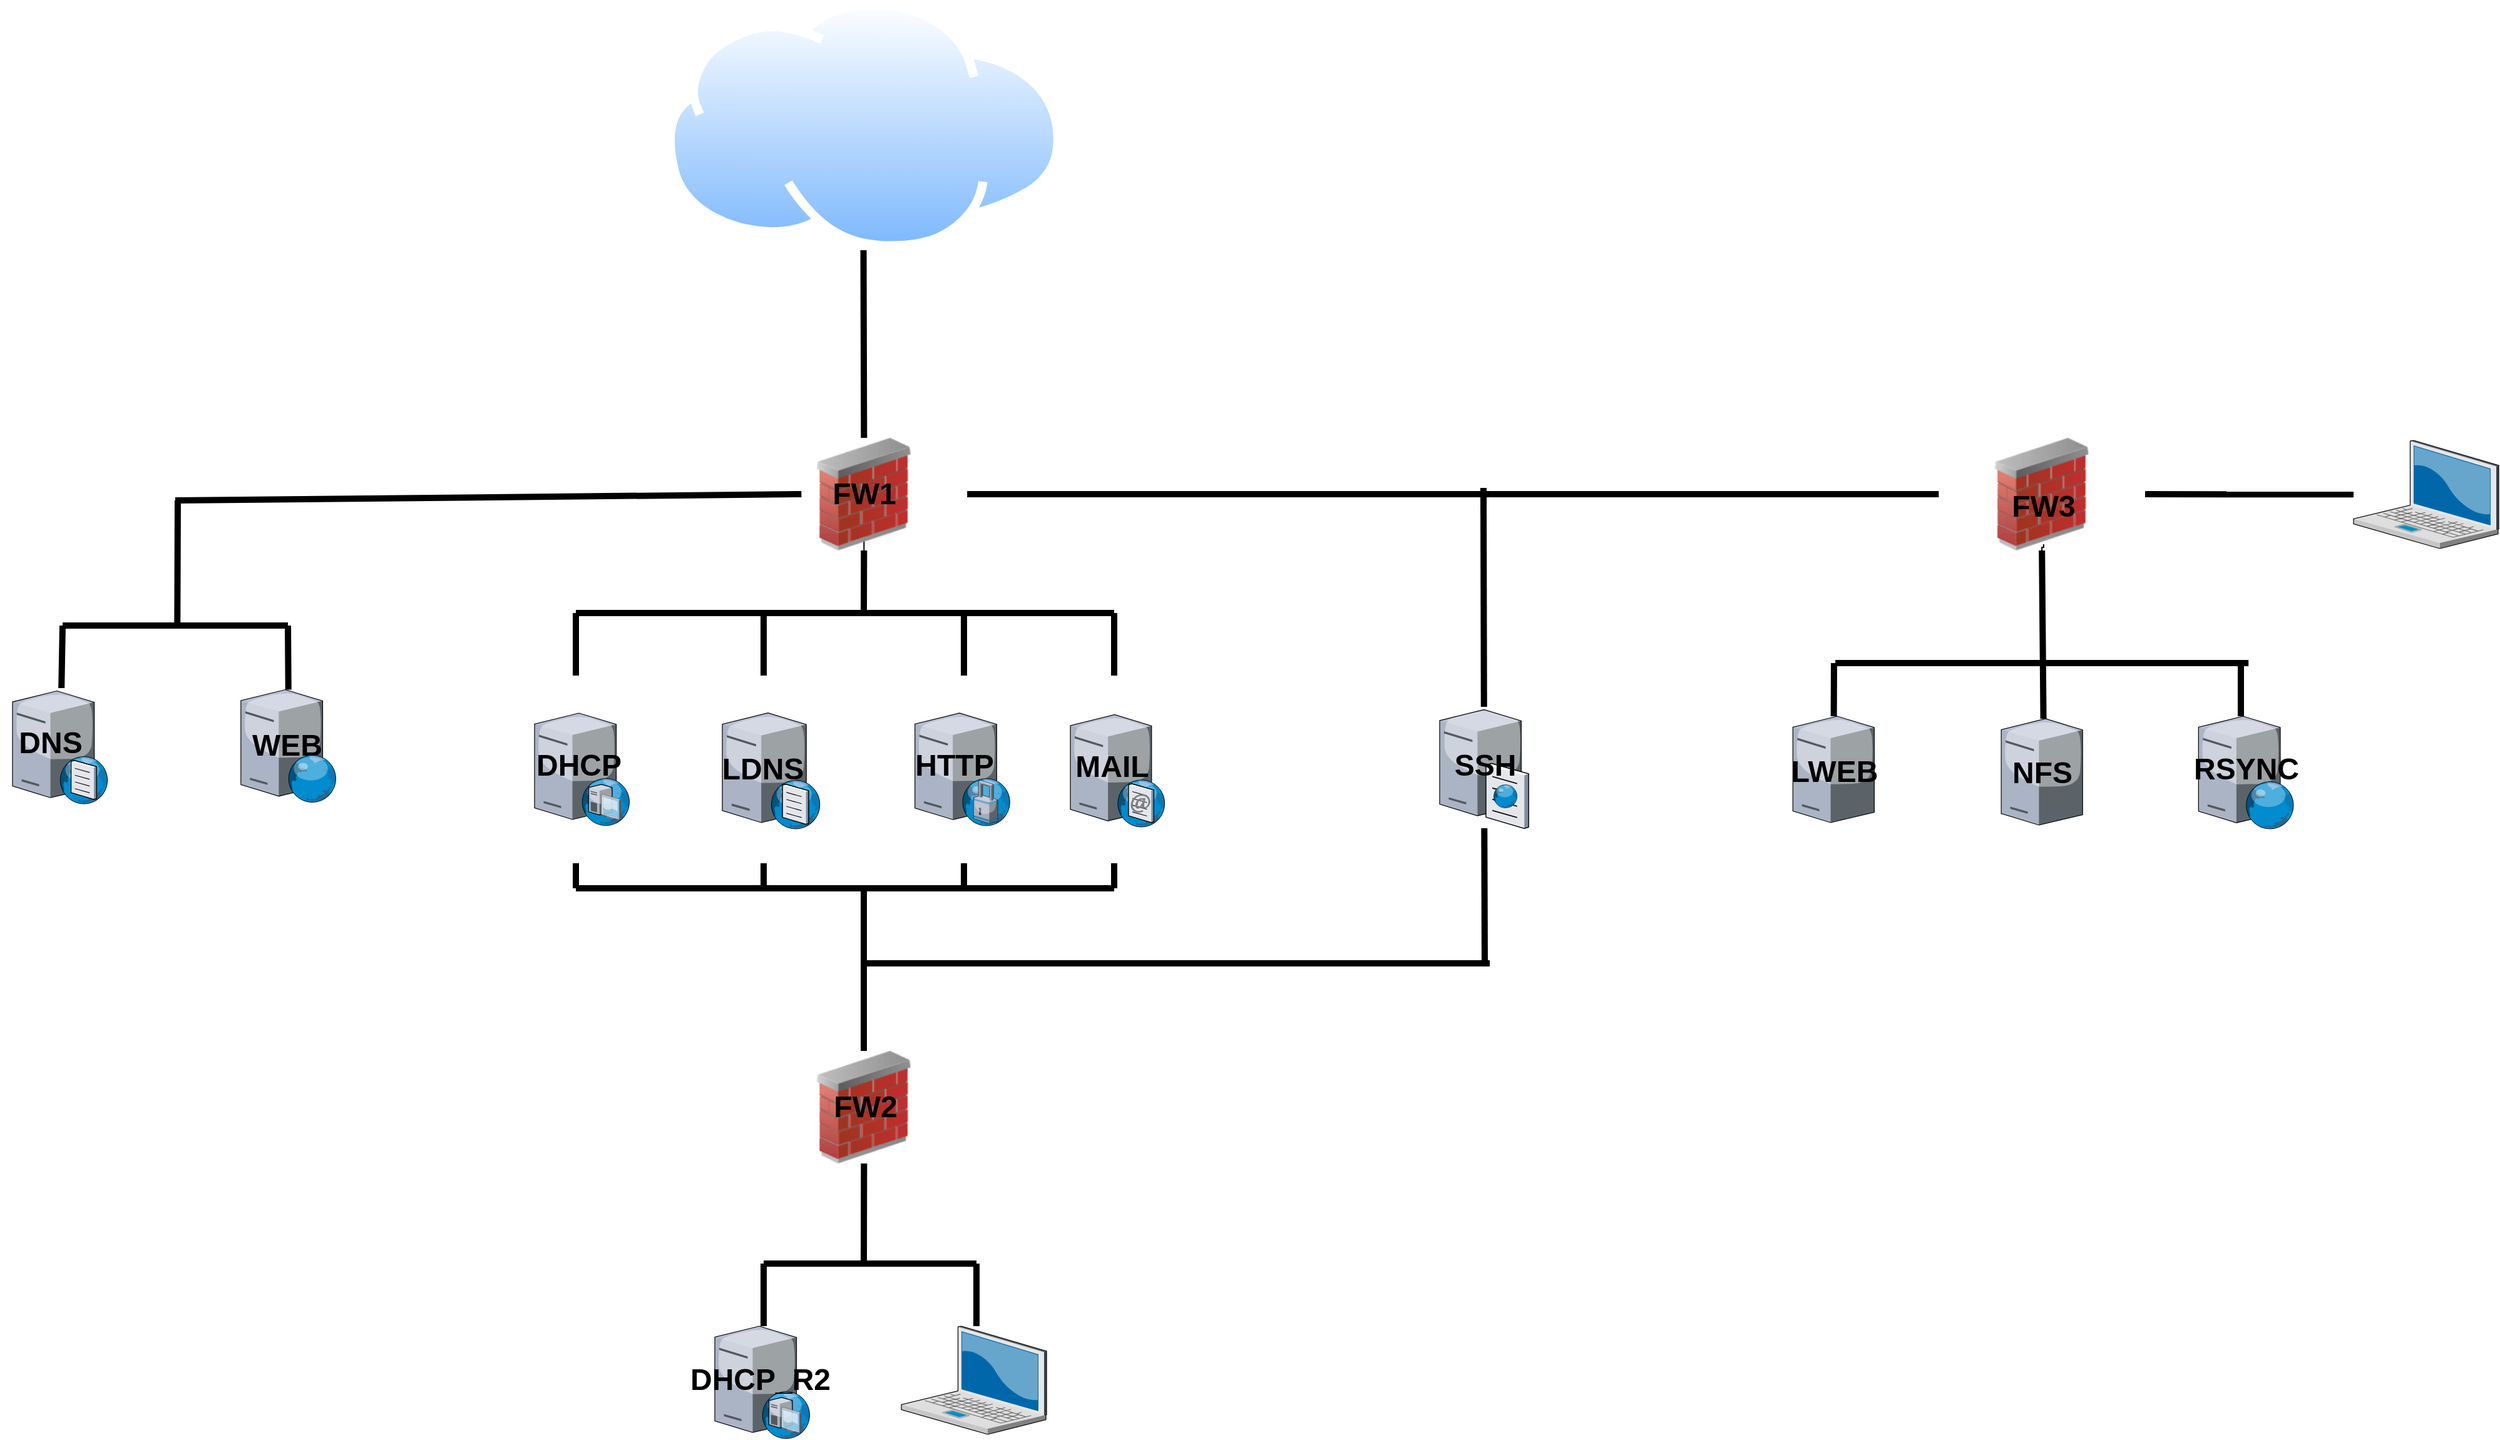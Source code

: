 <mxfile version="20.5.1" type="github">
  <diagram id="6a731a19-8d31-9384-78a2-239565b7b9f0" name="Page-1">
    <mxGraphModel dx="4832" dy="3142" grid="1" gridSize="10" guides="1" tooltips="1" connect="1" arrows="1" fold="1" page="1" pageScale="1" pageWidth="1169" pageHeight="1654" background="#FFFFFF" math="0" shadow="0">
      <root>
        <mxCell id="0" />
        <mxCell id="1" parent="0" />
        <mxCell id="1jXCcoFpXVr-cj9uIh6z-17" style="edgeStyle=elbowEdgeStyle;rounded=0;orthogonalLoop=1;jettySize=auto;elbow=vertical;html=1;exitX=0.5;exitY=1;exitDx=0;exitDy=0;endArrow=none;endFill=0;" edge="1" parent="1" source="1YaqFMHaYyieEzxT80kR-2257">
          <mxGeometry relative="1" as="geometry">
            <mxPoint x="-1409.84" y="-1225" as="targetPoint" />
          </mxGeometry>
        </mxCell>
        <mxCell id="1jXCcoFpXVr-cj9uIh6z-40" style="edgeStyle=none;rounded=0;orthogonalLoop=1;jettySize=auto;html=1;exitX=0.5;exitY=1;exitDx=0;exitDy=0;strokeColor=default;endArrow=none;endFill=0;strokeWidth=5;" edge="1" parent="1" source="1YaqFMHaYyieEzxT80kR-2257">
          <mxGeometry relative="1" as="geometry">
            <mxPoint x="-1410" y="-1160" as="targetPoint" />
          </mxGeometry>
        </mxCell>
        <mxCell id="1YaqFMHaYyieEzxT80kR-2257" value="" style="image;html=1;image=img/lib/clip_art/networking/Firewall_02_128x128.png" parent="1" vertex="1">
          <mxGeometry x="-1492.26" y="-1300" width="164.84" height="90" as="geometry" />
        </mxCell>
        <mxCell id="1YaqFMHaYyieEzxT80kR-2258" value="" style="aspect=fixed;perimeter=ellipsePerimeter;html=1;align=center;shadow=0;dashed=0;spacingTop=3;image;image=img/lib/active_directory/internet_cloud.svg;" parent="1" vertex="1">
          <mxGeometry x="-1568.57" y="-1650" width="317.46" height="200" as="geometry" />
        </mxCell>
        <mxCell id="1YaqFMHaYyieEzxT80kR-2264" style="rounded=1;orthogonalLoop=1;jettySize=auto;html=1;exitX=0.5;exitY=0;exitDx=0;exitDy=0;strokeColor=#000000;endArrow=none;endFill=0;strokeWidth=5;" parent="1" source="1YaqFMHaYyieEzxT80kR-2257" target="1YaqFMHaYyieEzxT80kR-2258" edge="1">
          <mxGeometry relative="1" as="geometry" />
        </mxCell>
        <mxCell id="1YaqFMHaYyieEzxT80kR-2265" value="FW1" style="text;strokeColor=none;fillColor=none;html=1;fontSize=24;fontStyle=1;verticalAlign=middle;align=center;" parent="1" vertex="1">
          <mxGeometry x="-1459.84" y="-1275" width="100" height="40" as="geometry" />
        </mxCell>
        <mxCell id="1YaqFMHaYyieEzxT80kR-2283" value="" style="verticalLabelPosition=bottom;sketch=0;aspect=fixed;html=1;verticalAlign=top;strokeColor=none;align=center;outlineConnect=0;shape=mxgraph.citrix.dhcp_server;" parent="1" vertex="1">
          <mxGeometry x="-1673" y="-1080" width="76" height="90" as="geometry" />
        </mxCell>
        <mxCell id="1YaqFMHaYyieEzxT80kR-2284" value="" style="verticalLabelPosition=bottom;sketch=0;aspect=fixed;html=1;verticalAlign=top;strokeColor=none;align=center;outlineConnect=0;shape=mxgraph.citrix.dns_server;" parent="1" vertex="1">
          <mxGeometry x="-1523" y="-1082.5" width="78.57" height="95" as="geometry" />
        </mxCell>
        <mxCell id="1YaqFMHaYyieEzxT80kR-2285" value="DHCP" style="text;strokeColor=none;fillColor=none;html=1;fontSize=24;fontStyle=1;verticalAlign=middle;align=center;" parent="1" vertex="1">
          <mxGeometry x="-1673" y="-1048.43" width="70" height="20" as="geometry" />
        </mxCell>
        <mxCell id="1YaqFMHaYyieEzxT80kR-2286" value="LDNS" style="text;strokeColor=none;fillColor=none;html=1;fontSize=24;fontStyle=1;verticalAlign=middle;align=center;" parent="1" vertex="1">
          <mxGeometry x="-1523" y="-1045.94" width="63.84" height="21.87" as="geometry" />
        </mxCell>
        <mxCell id="1YaqFMHaYyieEzxT80kR-2288" value="" style="verticalLabelPosition=bottom;sketch=0;aspect=fixed;html=1;verticalAlign=top;strokeColor=none;align=center;outlineConnect=0;shape=mxgraph.citrix.proxy_server;" parent="1" vertex="1">
          <mxGeometry x="-1369.16" y="-1080.01" width="76.5" height="90" as="geometry" />
        </mxCell>
        <mxCell id="1jXCcoFpXVr-cj9uIh6z-9" value="HTTP" style="text;strokeColor=none;fillColor=none;html=1;fontSize=24;fontStyle=1;verticalAlign=middle;align=center;" vertex="1" parent="1">
          <mxGeometry x="-1369.16" y="-1044.68" width="62.09" height="12.5" as="geometry" />
        </mxCell>
        <mxCell id="1jXCcoFpXVr-cj9uIh6z-41" value="" style="endArrow=none;html=1;rounded=0;strokeColor=default;strokeWidth=5;" edge="1" parent="1">
          <mxGeometry width="50" height="50" relative="1" as="geometry">
            <mxPoint x="-1640" y="-1160" as="sourcePoint" />
            <mxPoint x="-1210" y="-1160" as="targetPoint" />
          </mxGeometry>
        </mxCell>
        <mxCell id="1jXCcoFpXVr-cj9uIh6z-43" value="" style="endArrow=none;html=1;rounded=0;strokeColor=default;strokeWidth=5;" edge="1" parent="1">
          <mxGeometry width="50" height="50" relative="1" as="geometry">
            <mxPoint x="-1640" y="-1110" as="sourcePoint" />
            <mxPoint x="-1640" y="-1160" as="targetPoint" />
          </mxGeometry>
        </mxCell>
        <mxCell id="1jXCcoFpXVr-cj9uIh6z-44" value="" style="endArrow=none;html=1;rounded=0;strokeColor=default;strokeWidth=5;" edge="1" parent="1">
          <mxGeometry width="50" height="50" relative="1" as="geometry">
            <mxPoint x="-1490" y="-1110" as="sourcePoint" />
            <mxPoint x="-1490" y="-1160" as="targetPoint" />
          </mxGeometry>
        </mxCell>
        <mxCell id="1jXCcoFpXVr-cj9uIh6z-45" value="" style="endArrow=none;html=1;rounded=0;strokeColor=default;strokeWidth=5;" edge="1" parent="1">
          <mxGeometry width="50" height="50" relative="1" as="geometry">
            <mxPoint x="-1330" y="-1110" as="sourcePoint" />
            <mxPoint x="-1330" y="-1160" as="targetPoint" />
          </mxGeometry>
        </mxCell>
        <mxCell id="1jXCcoFpXVr-cj9uIh6z-47" value="" style="endArrow=none;html=1;rounded=0;strokeColor=default;strokeWidth=5;" edge="1" parent="1">
          <mxGeometry width="50" height="50" relative="1" as="geometry">
            <mxPoint x="-1210" y="-1110" as="sourcePoint" />
            <mxPoint x="-1210" y="-1160" as="targetPoint" />
          </mxGeometry>
        </mxCell>
        <mxCell id="1jXCcoFpXVr-cj9uIh6z-48" value="" style="endArrow=none;html=1;rounded=0;strokeColor=default;strokeWidth=5;" edge="1" parent="1">
          <mxGeometry width="50" height="50" relative="1" as="geometry">
            <mxPoint x="-1640" y="-940" as="sourcePoint" />
            <mxPoint x="-1210" y="-940" as="targetPoint" />
          </mxGeometry>
        </mxCell>
        <mxCell id="1jXCcoFpXVr-cj9uIh6z-49" value="" style="endArrow=none;html=1;rounded=0;strokeColor=default;strokeWidth=5;" edge="1" parent="1">
          <mxGeometry width="50" height="50" relative="1" as="geometry">
            <mxPoint x="-1640" y="-960" as="sourcePoint" />
            <mxPoint x="-1640" y="-940" as="targetPoint" />
          </mxGeometry>
        </mxCell>
        <mxCell id="1jXCcoFpXVr-cj9uIh6z-50" value="" style="endArrow=none;html=1;rounded=0;strokeColor=default;strokeWidth=5;" edge="1" parent="1">
          <mxGeometry width="50" height="50" relative="1" as="geometry">
            <mxPoint x="-1490" y="-960" as="sourcePoint" />
            <mxPoint x="-1490" y="-940" as="targetPoint" />
          </mxGeometry>
        </mxCell>
        <mxCell id="1jXCcoFpXVr-cj9uIh6z-51" value="" style="endArrow=none;html=1;rounded=0;strokeColor=default;strokeWidth=5;" edge="1" parent="1">
          <mxGeometry width="50" height="50" relative="1" as="geometry">
            <mxPoint x="-1330" y="-960" as="sourcePoint" />
            <mxPoint x="-1330" y="-940" as="targetPoint" />
          </mxGeometry>
        </mxCell>
        <mxCell id="1jXCcoFpXVr-cj9uIh6z-52" value="" style="endArrow=none;html=1;rounded=0;strokeColor=default;strokeWidth=5;" edge="1" parent="1">
          <mxGeometry width="50" height="50" relative="1" as="geometry">
            <mxPoint x="-1210" y="-960" as="sourcePoint" />
            <mxPoint x="-1210" y="-940" as="targetPoint" />
          </mxGeometry>
        </mxCell>
        <mxCell id="1jXCcoFpXVr-cj9uIh6z-53" style="edgeStyle=elbowEdgeStyle;rounded=0;orthogonalLoop=1;jettySize=auto;elbow=vertical;html=1;exitX=0.5;exitY=1;exitDx=0;exitDy=0;endArrow=none;endFill=0;" edge="1" parent="1" source="1jXCcoFpXVr-cj9uIh6z-54">
          <mxGeometry relative="1" as="geometry">
            <mxPoint x="-467.58" y="-1215" as="targetPoint" />
          </mxGeometry>
        </mxCell>
        <mxCell id="1jXCcoFpXVr-cj9uIh6z-54" value="" style="image;html=1;image=img/lib/clip_art/networking/Firewall_02_128x128.png" vertex="1" parent="1">
          <mxGeometry x="-551.33" y="-1300" width="164.84" height="90" as="geometry" />
        </mxCell>
        <mxCell id="1jXCcoFpXVr-cj9uIh6z-55" value="FW3" style="text;strokeColor=none;fillColor=none;html=1;fontSize=24;fontStyle=1;verticalAlign=middle;align=center;" vertex="1" parent="1">
          <mxGeometry x="-517.58" y="-1265" width="100" height="40" as="geometry" />
        </mxCell>
        <mxCell id="1jXCcoFpXVr-cj9uIh6z-57" value="" style="endArrow=none;html=1;rounded=0;strokeColor=#000000;strokeWidth=5;" edge="1" parent="1">
          <mxGeometry width="50" height="50" relative="1" as="geometry">
            <mxPoint x="-1958.35" y="-1150" as="sourcePoint" />
            <mxPoint x="-1958" y="-1250" as="targetPoint" />
          </mxGeometry>
        </mxCell>
        <mxCell id="1jXCcoFpXVr-cj9uIh6z-58" value="" style="endArrow=none;html=1;rounded=0;strokeColor=#000000;strokeWidth=5;" edge="1" parent="1">
          <mxGeometry width="50" height="50" relative="1" as="geometry">
            <mxPoint x="-2050" y="-1150" as="sourcePoint" />
            <mxPoint x="-1870" y="-1150" as="targetPoint" />
            <Array as="points">
              <mxPoint x="-1957.58" y="-1150" />
            </Array>
          </mxGeometry>
        </mxCell>
        <mxCell id="1jXCcoFpXVr-cj9uIh6z-59" value="" style="verticalLabelPosition=bottom;sketch=0;aspect=fixed;html=1;verticalAlign=top;strokeColor=none;align=center;outlineConnect=0;shape=mxgraph.citrix.smtp_server;" vertex="1" parent="1">
          <mxGeometry x="-1245" y="-1081" width="76" height="92" as="geometry" />
        </mxCell>
        <mxCell id="1jXCcoFpXVr-cj9uIh6z-61" value="" style="verticalLabelPosition=bottom;sketch=0;aspect=fixed;html=1;verticalAlign=top;strokeColor=none;align=center;outlineConnect=0;shape=mxgraph.citrix.dns_server;" vertex="1" parent="1">
          <mxGeometry x="-2090" y="-1100" width="76.5" height="92.5" as="geometry" />
        </mxCell>
        <mxCell id="1jXCcoFpXVr-cj9uIh6z-62" value="" style="verticalLabelPosition=bottom;sketch=0;aspect=fixed;html=1;verticalAlign=top;strokeColor=none;align=center;outlineConnect=0;shape=mxgraph.citrix.web_server;" vertex="1" parent="1">
          <mxGeometry x="-1907.58" y="-1098.75" width="76.5" height="90" as="geometry" />
        </mxCell>
        <mxCell id="1jXCcoFpXVr-cj9uIh6z-63" value="" style="endArrow=none;html=1;rounded=0;strokeColor=#000000;strokeWidth=5;" edge="1" parent="1" source="1jXCcoFpXVr-cj9uIh6z-61">
          <mxGeometry width="50" height="50" relative="1" as="geometry">
            <mxPoint x="-2090" y="-1100" as="sourcePoint" />
            <mxPoint x="-2050" y="-1150" as="targetPoint" />
          </mxGeometry>
        </mxCell>
        <mxCell id="1jXCcoFpXVr-cj9uIh6z-64" value="" style="endArrow=none;html=1;rounded=0;strokeColor=#000000;strokeWidth=5;" edge="1" parent="1" source="1jXCcoFpXVr-cj9uIh6z-62">
          <mxGeometry width="50" height="50" relative="1" as="geometry">
            <mxPoint x="-1900" y="-1100" as="sourcePoint" />
            <mxPoint x="-1870" y="-1150" as="targetPoint" />
          </mxGeometry>
        </mxCell>
        <mxCell id="1jXCcoFpXVr-cj9uIh6z-65" value="MAIL" style="text;strokeColor=none;fillColor=none;html=1;fontSize=24;fontStyle=1;verticalAlign=middle;align=center;" vertex="1" parent="1">
          <mxGeometry x="-1245" y="-1049.07" width="65" height="25" as="geometry" />
        </mxCell>
        <mxCell id="1jXCcoFpXVr-cj9uIh6z-69" value="" style="endArrow=none;html=1;rounded=0;strokeColor=#000000;strokeWidth=5;entryX=0;entryY=0.5;entryDx=0;entryDy=0;" edge="1" parent="1" target="1YaqFMHaYyieEzxT80kR-2265">
          <mxGeometry width="50" height="50" relative="1" as="geometry">
            <mxPoint x="-1960" y="-1250" as="sourcePoint" />
            <mxPoint x="-1550" y="-1280" as="targetPoint" />
          </mxGeometry>
        </mxCell>
        <mxCell id="1jXCcoFpXVr-cj9uIh6z-71" value="" style="endArrow=none;html=1;rounded=0;strokeColor=#000000;strokeWidth=5;exitX=1;exitY=0.5;exitDx=0;exitDy=0;" edge="1" parent="1" source="1YaqFMHaYyieEzxT80kR-2257" target="1jXCcoFpXVr-cj9uIh6z-54">
          <mxGeometry width="50" height="50" relative="1" as="geometry">
            <mxPoint x="-1270" y="-1230" as="sourcePoint" />
            <mxPoint x="-1220" y="-1280" as="targetPoint" />
          </mxGeometry>
        </mxCell>
        <mxCell id="1jXCcoFpXVr-cj9uIh6z-72" value="" style="verticalLabelPosition=bottom;sketch=0;aspect=fixed;html=1;verticalAlign=top;strokeColor=none;align=center;outlineConnect=0;shape=mxgraph.citrix.web_server;" vertex="1" parent="1">
          <mxGeometry x="-343.83" y="-1077.5" width="76.5" height="90" as="geometry" />
        </mxCell>
        <mxCell id="1jXCcoFpXVr-cj9uIh6z-73" value="" style="verticalLabelPosition=bottom;sketch=0;aspect=fixed;html=1;verticalAlign=top;strokeColor=none;align=center;outlineConnect=0;shape=mxgraph.citrix.tower_server;" vertex="1" parent="1">
          <mxGeometry x="-501.41" y="-1075.51" width="65" height="85" as="geometry" />
        </mxCell>
        <mxCell id="1jXCcoFpXVr-cj9uIh6z-75" value="" style="verticalLabelPosition=bottom;sketch=0;aspect=fixed;html=1;verticalAlign=top;strokeColor=none;align=center;outlineConnect=0;shape=mxgraph.citrix.tower_server;" vertex="1" parent="1">
          <mxGeometry x="-667.83" y="-1077.5" width="65" height="85" as="geometry" />
        </mxCell>
        <mxCell id="1jXCcoFpXVr-cj9uIh6z-76" value="" style="endArrow=none;html=1;rounded=0;strokeColor=#000000;strokeWidth=5;" edge="1" parent="1" source="1jXCcoFpXVr-cj9uIh6z-75">
          <mxGeometry width="50" height="50" relative="1" as="geometry">
            <mxPoint x="-630" y="-1110" as="sourcePoint" />
            <mxPoint x="-635" y="-1120" as="targetPoint" />
          </mxGeometry>
        </mxCell>
        <mxCell id="1jXCcoFpXVr-cj9uIh6z-77" value="" style="endArrow=none;html=1;rounded=0;strokeColor=#000000;strokeWidth=5;entryX=0.5;entryY=1;entryDx=0;entryDy=0;" edge="1" parent="1" target="1jXCcoFpXVr-cj9uIh6z-54">
          <mxGeometry width="50" height="50" relative="1" as="geometry">
            <mxPoint x="-467.7" y="-1075.51" as="sourcePoint" />
            <mxPoint x="-470" y="-1200" as="targetPoint" />
          </mxGeometry>
        </mxCell>
        <mxCell id="1jXCcoFpXVr-cj9uIh6z-78" value="" style="endArrow=none;html=1;rounded=0;strokeColor=#000000;strokeWidth=5;" edge="1" parent="1">
          <mxGeometry width="50" height="50" relative="1" as="geometry">
            <mxPoint x="-310.0" y="-1077.5" as="sourcePoint" />
            <mxPoint x="-310" y="-1120" as="targetPoint" />
          </mxGeometry>
        </mxCell>
        <mxCell id="1jXCcoFpXVr-cj9uIh6z-79" value="" style="endArrow=none;html=1;rounded=0;strokeColor=#000000;strokeWidth=5;" edge="1" parent="1">
          <mxGeometry width="50" height="50" relative="1" as="geometry">
            <mxPoint x="-633.91" y="-1120" as="sourcePoint" />
            <mxPoint x="-303.91" y="-1120" as="targetPoint" />
          </mxGeometry>
        </mxCell>
        <mxCell id="1jXCcoFpXVr-cj9uIh6z-81" value="" style="verticalLabelPosition=bottom;sketch=0;aspect=fixed;html=1;verticalAlign=top;strokeColor=none;align=center;outlineConnect=0;shape=mxgraph.citrix.laptop_2;" vertex="1" parent="1">
          <mxGeometry x="-220" y="-1298" width="116" height="86.5" as="geometry" />
        </mxCell>
        <mxCell id="1jXCcoFpXVr-cj9uIh6z-82" value="" style="endArrow=none;html=1;rounded=0;strokeColor=#000000;strokeWidth=5;exitX=1;exitY=0.5;exitDx=0;exitDy=0;" edge="1" parent="1" source="1jXCcoFpXVr-cj9uIh6z-54" target="1jXCcoFpXVr-cj9uIh6z-81">
          <mxGeometry width="50" height="50" relative="1" as="geometry">
            <mxPoint x="-390" y="-1230" as="sourcePoint" />
            <mxPoint x="-340" y="-1280" as="targetPoint" />
          </mxGeometry>
        </mxCell>
        <mxCell id="1jXCcoFpXVr-cj9uIh6z-83" value="" style="endArrow=none;html=1;rounded=0;strokeColor=#000000;strokeWidth=5;" edge="1" parent="1" source="1jXCcoFpXVr-cj9uIh6z-84">
          <mxGeometry width="50" height="50" relative="1" as="geometry">
            <mxPoint x="-915.03" y="-1145" as="sourcePoint" />
            <mxPoint x="-915" y="-1260" as="targetPoint" />
          </mxGeometry>
        </mxCell>
        <mxCell id="1jXCcoFpXVr-cj9uIh6z-84" value="" style="verticalLabelPosition=bottom;sketch=0;aspect=fixed;html=1;verticalAlign=top;strokeColor=none;align=center;outlineConnect=0;shape=mxgraph.citrix.ftp_server;" vertex="1" parent="1">
          <mxGeometry x="-950" y="-1085" width="71" height="97" as="geometry" />
        </mxCell>
        <mxCell id="1jXCcoFpXVr-cj9uIh6z-85" value="SSH" style="text;strokeColor=none;fillColor=none;html=1;fontSize=24;fontStyle=1;verticalAlign=middle;align=center;" vertex="1" parent="1">
          <mxGeometry x="-964" y="-1058" width="100" height="40" as="geometry" />
        </mxCell>
        <mxCell id="1jXCcoFpXVr-cj9uIh6z-86" value="" style="endArrow=none;html=1;rounded=0;strokeColor=#000000;strokeWidth=5;" edge="1" parent="1" target="1jXCcoFpXVr-cj9uIh6z-84">
          <mxGeometry width="50" height="50" relative="1" as="geometry">
            <mxPoint x="-914" y="-880" as="sourcePoint" />
            <mxPoint x="-890" y="-940" as="targetPoint" />
          </mxGeometry>
        </mxCell>
        <mxCell id="1jXCcoFpXVr-cj9uIh6z-87" value="WEB" style="text;strokeColor=none;fillColor=none;html=1;fontSize=24;fontStyle=1;verticalAlign=middle;align=center;" vertex="1" parent="1">
          <mxGeometry x="-1910.08" y="-1063.75" width="79" height="20" as="geometry" />
        </mxCell>
        <mxCell id="1jXCcoFpXVr-cj9uIh6z-88" value="DNS" style="text;strokeColor=none;fillColor=none;html=1;fontSize=24;fontStyle=1;verticalAlign=middle;align=center;" vertex="1" parent="1">
          <mxGeometry x="-2100" y="-1067.75" width="80" height="24" as="geometry" />
        </mxCell>
        <mxCell id="1jXCcoFpXVr-cj9uIh6z-90" value="" style="image;html=1;image=img/lib/clip_art/networking/Firewall_02_128x128.png" vertex="1" parent="1">
          <mxGeometry x="-1492.26" y="-810" width="164.84" height="90" as="geometry" />
        </mxCell>
        <mxCell id="1jXCcoFpXVr-cj9uIh6z-91" value="FW2" style="text;strokeColor=none;fillColor=none;html=1;fontSize=24;fontStyle=1;verticalAlign=middle;align=center;" vertex="1" parent="1">
          <mxGeometry x="-1459.16" y="-785" width="100" height="40" as="geometry" />
        </mxCell>
        <mxCell id="1jXCcoFpXVr-cj9uIh6z-92" value="" style="endArrow=none;html=1;rounded=0;strokeColor=#000000;strokeWidth=5;" edge="1" parent="1">
          <mxGeometry width="50" height="50" relative="1" as="geometry">
            <mxPoint x="-1410" y="-810" as="sourcePoint" />
            <mxPoint x="-1410" y="-940" as="targetPoint" />
          </mxGeometry>
        </mxCell>
        <mxCell id="1jXCcoFpXVr-cj9uIh6z-93" value="" style="endArrow=none;html=1;rounded=0;strokeColor=#000000;strokeWidth=5;entryX=0.5;entryY=1;entryDx=0;entryDy=0;" edge="1" parent="1" target="1jXCcoFpXVr-cj9uIh6z-90">
          <mxGeometry width="50" height="50" relative="1" as="geometry">
            <mxPoint x="-1410" y="-640" as="sourcePoint" />
            <mxPoint x="-1390" y="-720" as="targetPoint" />
          </mxGeometry>
        </mxCell>
        <mxCell id="1jXCcoFpXVr-cj9uIh6z-94" value="" style="endArrow=none;html=1;rounded=0;strokeColor=#000000;strokeWidth=5;" edge="1" parent="1">
          <mxGeometry width="50" height="50" relative="1" as="geometry">
            <mxPoint x="-1490" y="-640" as="sourcePoint" />
            <mxPoint x="-1320" y="-640" as="targetPoint" />
          </mxGeometry>
        </mxCell>
        <mxCell id="1jXCcoFpXVr-cj9uIh6z-95" value="" style="endArrow=none;html=1;rounded=0;strokeColor=#000000;strokeWidth=5;" edge="1" parent="1">
          <mxGeometry width="50" height="50" relative="1" as="geometry">
            <mxPoint x="-1490" y="-590" as="sourcePoint" />
            <mxPoint x="-1490" y="-640" as="targetPoint" />
          </mxGeometry>
        </mxCell>
        <mxCell id="1jXCcoFpXVr-cj9uIh6z-96" value="" style="endArrow=none;html=1;rounded=0;strokeColor=#000000;strokeWidth=5;" edge="1" parent="1">
          <mxGeometry width="50" height="50" relative="1" as="geometry">
            <mxPoint x="-1320" y="-590" as="sourcePoint" />
            <mxPoint x="-1320" y="-640" as="targetPoint" />
          </mxGeometry>
        </mxCell>
        <mxCell id="1jXCcoFpXVr-cj9uIh6z-97" value="" style="verticalLabelPosition=bottom;sketch=0;aspect=fixed;html=1;verticalAlign=top;strokeColor=none;align=center;outlineConnect=0;shape=mxgraph.citrix.dhcp_server;" vertex="1" parent="1">
          <mxGeometry x="-1529" y="-590" width="76" height="90" as="geometry" />
        </mxCell>
        <mxCell id="1jXCcoFpXVr-cj9uIh6z-98" value="" style="verticalLabelPosition=bottom;sketch=0;aspect=fixed;html=1;verticalAlign=top;strokeColor=none;align=center;outlineConnect=0;shape=mxgraph.citrix.laptop_2;" vertex="1" parent="1">
          <mxGeometry x="-1380" y="-590" width="116" height="86.5" as="geometry" />
        </mxCell>
        <mxCell id="1jXCcoFpXVr-cj9uIh6z-99" value="" style="endArrow=none;html=1;rounded=0;strokeColor=#000000;strokeWidth=5;" edge="1" parent="1">
          <mxGeometry width="50" height="50" relative="1" as="geometry">
            <mxPoint x="-1410" y="-880" as="sourcePoint" />
            <mxPoint x="-910" y="-880" as="targetPoint" />
          </mxGeometry>
        </mxCell>
        <mxCell id="1jXCcoFpXVr-cj9uIh6z-100" value="NFS" style="text;strokeColor=none;fillColor=none;html=1;fontSize=24;fontStyle=1;verticalAlign=middle;align=center;" vertex="1" parent="1">
          <mxGeometry x="-518.91" y="-1052.5" width="100" height="40" as="geometry" />
        </mxCell>
        <mxCell id="1jXCcoFpXVr-cj9uIh6z-101" value="RSYNC" style="text;strokeColor=none;fillColor=none;html=1;fontSize=24;fontStyle=1;verticalAlign=middle;align=center;" vertex="1" parent="1">
          <mxGeometry x="-356" y="-1055" width="100" height="40" as="geometry" />
        </mxCell>
        <mxCell id="1jXCcoFpXVr-cj9uIh6z-102" value="LWEB" style="text;strokeColor=none;fillColor=none;html=1;fontSize=24;fontStyle=1;verticalAlign=middle;align=center;" vertex="1" parent="1">
          <mxGeometry x="-685.33" y="-1053.01" width="100" height="40" as="geometry" />
        </mxCell>
        <mxCell id="1jXCcoFpXVr-cj9uIh6z-103" value="DHCP_R2" style="text;strokeColor=none;fillColor=none;html=1;fontSize=24;fontStyle=1;verticalAlign=middle;align=center;" vertex="1" parent="1">
          <mxGeometry x="-1534" y="-564.25" width="81" height="35" as="geometry" />
        </mxCell>
      </root>
    </mxGraphModel>
  </diagram>
</mxfile>
